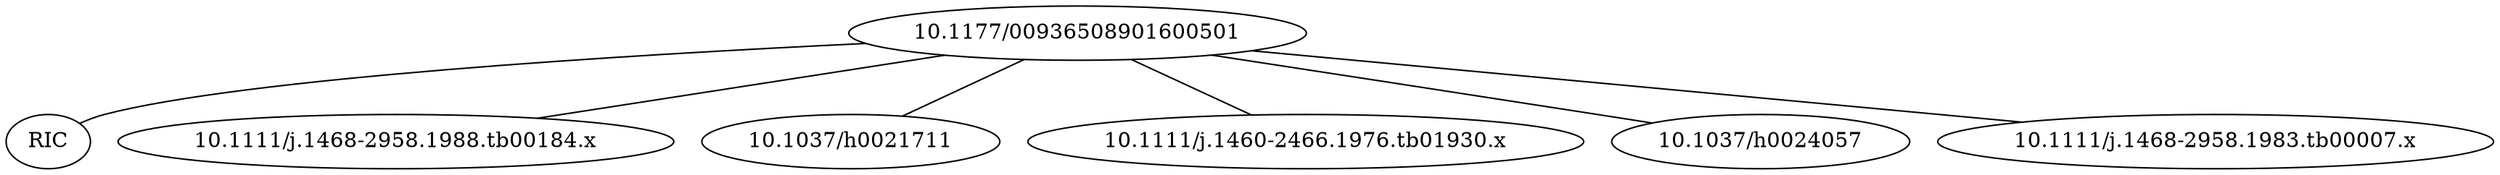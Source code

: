 strict graph mind_map266 {
	"10.1177/00936508901600501" -- RIC
	"10.1177/00936508901600501" -- "10.1111/j.1468-2958.1988.tb00184.x"
	"10.1177/00936508901600501" -- "10.1037/h0021711"
	"10.1177/00936508901600501" -- "10.1111/j.1460-2466.1976.tb01930.x"
	"10.1177/00936508901600501" -- "10.1037/h0024057"
	"10.1177/00936508901600501" -- "10.1111/j.1468-2958.1983.tb00007.x"
}
